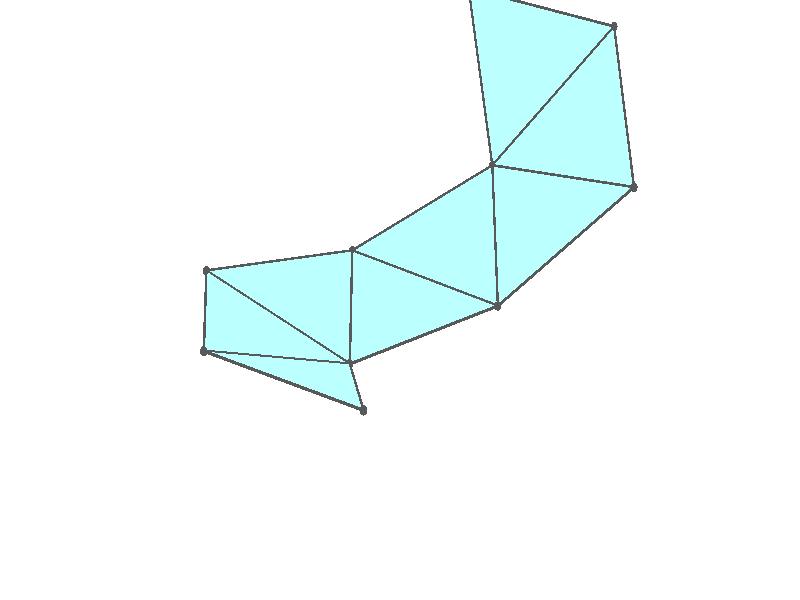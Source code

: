 #version 3.7;
global_settings{assumed_gamma 1.0}
camera{perspective location <18.750000000000000000000000, 10.825317547305481014063844, 12.499999999999996447286321> right <0.133333333333333331482962, -0.230940107675850353485814, -0.000000000000000000000000> up <-0.064951905283832905846353, -0.037499999999999998612221, 0.129903810567665811692706> direction <0.750000000000000111022302, 0.433012701892219298294151, 0.499999999999999944488849> sky <-0.433012701892219298294151, -0.249999999999999944488849, 0.866025403784438707610605> look_at <18.000000000000000000000000, 10.392304845413262270881205, 11.999999999999996447286321>}
light_source{<18.750000000000000000000000, 10.825317547305481014063844, 12.499999999999996447286321> rgb<1.0,1.0,1.0>}
background{rgb<1,1,1>}
union{union{object{union{sphere{<-0.408248290463862795185435, 0.707106781186547461715008, -0.042880626913683439482838>,0.029999999999999998889777}sphere{<-0.408248290463863350296947, -0.707106781186547350692706, -0.042880626913683439482838>,0.029999999999999998889777}sphere{<0.816496580927725923437777, -0.000000000000000199983985, -0.042880626913683439482838>,0.029999999999999998889777}} pigment{rgb<0.1,0.1,0.1>}}object{union{cylinder{<-0.408248290463862795185435, 0.707106781186547461715008, -0.042880626913683439482838>,<-0.408248290463863350296947, -0.707106781186547350692706, -0.042880626913683439482838>,0.010000000000000000208167}cylinder{<-0.408248290463863350296947, -0.707106781186547350692706, -0.042880626913683439482838>,<0.816496580927725923437777, -0.000000000000000199983985, -0.042880626913683439482838>,0.010000000000000000208167}cylinder{<0.816496580927725923437777, -0.000000000000000199983985, -0.042880626913683439482838>,<-0.408248290463862795185435, 0.707106781186547461715008, -0.042880626913683439482838>,0.010000000000000000208167}} pigment{rgb<0.1,0.1,0.1>}}object{polygon{3.000000000000000000000000,<-0.408248290463862795185435, 0.707106781186547461715008, -0.042880626913683439482838>,<-0.408248290463863350296947, -0.707106781186547350692706, -0.042880626913683439482838>,<0.816496580927725923437777, -0.000000000000000199983985, -0.042880626913683439482838>} pigment{rgbft<0.5,1.0,1.0,0.1,0.1>}}}union{object{union{sphere{<-0.408248290463862739674283, 0.707106781186547461715008, -0.042880626913683606016292>,0.029999999999999998889777}sphere{<-0.408248290463863294785796, -0.707106781186547350692706, -0.042880626913683606016292>,0.029999999999999998889777}sphere{<-1.606553390746005227640580, 0.000000000000000773459816, 0.210229796889456477249070>,0.029999999999999998889777}} pigment{rgb<0.1,0.1,0.1>}}object{union{cylinder{<-0.408248290463862739674283, 0.707106781186547461715008, -0.042880626913683606016292>,<-0.408248290463863294785796, -0.707106781186547350692706, -0.042880626913683606016292>,0.010000000000000000208167}cylinder{<-0.408248290463863294785796, -0.707106781186547350692706, -0.042880626913683606016292>,<-1.606553390746005227640580, 0.000000000000000773459816, 0.210229796889456477249070>,0.010000000000000000208167}cylinder{<-1.606553390746005227640580, 0.000000000000000773459816, 0.210229796889456477249070>,<-0.408248290463862739674283, 0.707106781186547461715008, -0.042880626913683606016292>,0.010000000000000000208167}} pigment{rgb<0.1,0.1,0.1>}}object{polygon{3.000000000000000000000000,<-0.408248290463862739674283, 0.707106781186547461715008, -0.042880626913683606016292>,<-0.408248290463863294785796, -0.707106781186547350692706, -0.042880626913683606016292>,<-1.606553390746005227640580, 0.000000000000000773459816, 0.210229796889456477249070>} pigment{rgbft<0.5,1.0,1.0,0.1,0.1>}}}union{object{union{sphere{<-0.408248290463862628651981, 0.707106781186547572737311, -0.042880626913683994594351>,0.029999999999999998889777}sphere{<-1.541310134954792854244943, 1.391316048922068837612187, 0.455144005512899574306118>,0.029999999999999998889777}sphere{<-1.606553390746005671729790, 0.000000000000000222044605, 0.210229796889456088671011>,0.029999999999999998889777}} pigment{rgb<0.1,0.1,0.1>}}object{union{cylinder{<-0.408248290463862628651981, 0.707106781186547572737311, -0.042880626913683994594351>,<-1.541310134954792854244943, 1.391316048922068837612187, 0.455144005512899574306118>,0.010000000000000000208167}cylinder{<-1.541310134954792854244943, 1.391316048922068837612187, 0.455144005512899574306118>,<-1.606553390746005671729790, 0.000000000000000222044605, 0.210229796889456088671011>,0.010000000000000000208167}cylinder{<-1.606553390746005671729790, 0.000000000000000222044605, 0.210229796889456088671011>,<-0.408248290463862628651981, 0.707106781186547572737311, -0.042880626913683994594351>,0.010000000000000000208167}} pigment{rgb<0.1,0.1,0.1>}}object{polygon{3.000000000000000000000000,<-0.408248290463862628651981, 0.707106781186547572737311, -0.042880626913683994594351>,<-1.541310134954792854244943, 1.391316048922068837612187, 0.455144005512899574306118>,<-1.606553390746005671729790, 0.000000000000000222044605, 0.210229796889456088671011>} pigment{rgbft<0.5,1.0,1.0,0.1,0.1>}}}union{object{union{sphere{<-2.637681200181040352958917, 0.639155707520239646513005, 0.937041617207487353979900>,0.029999999999999998889777}sphere{<-1.541310134954792854244943, 1.391316048922068837612187, 0.455144005512899241239211>,0.029999999999999998889777}sphere{<-1.606553390746005671729790, 0.000000000000000180411242, 0.210229796889455755604104>,0.029999999999999998889777}} pigment{rgb<0.1,0.1,0.1>}}object{union{cylinder{<-2.637681200181040352958917, 0.639155707520239646513005, 0.937041617207487353979900>,<-1.541310134954792854244943, 1.391316048922068837612187, 0.455144005512899241239211>,0.010000000000000000208167}cylinder{<-1.541310134954792854244943, 1.391316048922068837612187, 0.455144005512899241239211>,<-1.606553390746005671729790, 0.000000000000000180411242, 0.210229796889455755604104>,0.010000000000000000208167}cylinder{<-1.606553390746005671729790, 0.000000000000000180411242, 0.210229796889455755604104>,<-2.637681200181040352958917, 0.639155707520239646513005, 0.937041617207487353979900>,0.010000000000000000208167}} pigment{rgb<0.1,0.1,0.1>}}object{polygon{3.000000000000000000000000,<-2.637681200181040352958917, 0.639155707520239646513005, 0.937041617207487353979900>,<-1.541310134954792854244943, 1.391316048922068837612187, 0.455144005512899241239211>,<-1.606553390746005671729790, 0.000000000000000180411242, 0.210229796889455755604104>} pigment{rgbft<0.5,1.0,1.0,0.1,0.1>}}}union{object{union{sphere{<-2.637681200181039908869707, 0.639155707520239646513005, 0.937041617207487353979900>,0.029999999999999998889777}sphere{<-2.565487761514323672429327, -0.772857464947563910229178, 0.905309800510617823654513>,0.029999999999999998889777}sphere{<-1.606553390746005671729790, 0.000000000000000222044605, 0.210229796889455616826226>,0.029999999999999998889777}} pigment{rgb<0.1,0.1,0.1>}}object{union{cylinder{<-2.637681200181039908869707, 0.639155707520239646513005, 0.937041617207487353979900>,<-2.565487761514323672429327, -0.772857464947563910229178, 0.905309800510617823654513>,0.010000000000000000208167}cylinder{<-2.565487761514323672429327, -0.772857464947563910229178, 0.905309800510617823654513>,<-1.606553390746005671729790, 0.000000000000000222044605, 0.210229796889455616826226>,0.010000000000000000208167}cylinder{<-1.606553390746005671729790, 0.000000000000000222044605, 0.210229796889455616826226>,<-2.637681200181039908869707, 0.639155707520239646513005, 0.937041617207487353979900>,0.010000000000000000208167}} pigment{rgb<0.1,0.1,0.1>}}object{polygon{3.000000000000000000000000,<-2.637681200181039908869707, 0.639155707520239646513005, 0.937041617207487353979900>,<-2.565487761514323672429327, -0.772857464947563910229178, 0.905309800510617823654513>,<-1.606553390746005671729790, 0.000000000000000222044605, 0.210229796889455616826226>} pigment{rgbft<0.5,1.0,1.0,0.1,0.1>}}}union{object{union{sphere{<0.803276695373002169731080, -1.391316048922068171478372, 0.210229796889456865827128>,0.029999999999999998889777}sphere{<-0.408248290463863350296947, -0.707106781186547461715008, -0.042880626913683134171507>,0.029999999999999998889777}sphere{<0.816496580927726034460079, -0.000000000000000111022302, -0.042880626913683134171507>,0.029999999999999998889777}} pigment{rgb<0.1,0.1,0.1>}}object{union{cylinder{<0.803276695373002169731080, -1.391316048922068171478372, 0.210229796889456865827128>,<-0.408248290463863350296947, -0.707106781186547461715008, -0.042880626913683134171507>,0.010000000000000000208167}cylinder{<-0.408248290463863350296947, -0.707106781186547461715008, -0.042880626913683134171507>,<0.816496580927726034460079, -0.000000000000000111022302, -0.042880626913683134171507>,0.010000000000000000208167}cylinder{<0.816496580927726034460079, -0.000000000000000111022302, -0.042880626913683134171507>,<0.803276695373002169731080, -1.391316048922068171478372, 0.210229796889456865827128>,0.010000000000000000208167}} pigment{rgb<0.1,0.1,0.1>}}object{polygon{3.000000000000000000000000,<0.803276695373002169731080, -1.391316048922068171478372, 0.210229796889456865827128>,<-0.408248290463863350296947, -0.707106781186547461715008, -0.042880626913683134171507>,<0.816496580927726034460079, -0.000000000000000111022302, -0.042880626913683134171507>} pigment{rgbft<0.5,1.0,1.0,0.1,0.1>}}}union{object{union{sphere{<0.803276695373002391775685, -1.391316048922068171478372, 0.210229796889456560515796>,0.029999999999999998889777}sphere{<1.975570110536900791942116, -0.639155707520238980379190, 0.455144005512900295951084>,0.029999999999999998889777}sphere{<0.816496580927726256504684, 0.000000000000000013877788, -0.042880626913683550505141>,0.029999999999999998889777}} pigment{rgb<0.1,0.1,0.1>}}object{union{cylinder{<0.803276695373002391775685, -1.391316048922068171478372, 0.210229796889456560515796>,<1.975570110536900791942116, -0.639155707520238980379190, 0.455144005512900295951084>,0.010000000000000000208167}cylinder{<1.975570110536900791942116, -0.639155707520238980379190, 0.455144005512900295951084>,<0.816496580927726256504684, 0.000000000000000013877788, -0.042880626913683550505141>,0.010000000000000000208167}cylinder{<0.816496580927726256504684, 0.000000000000000013877788, -0.042880626913683550505141>,<0.803276695373002391775685, -1.391316048922068171478372, 0.210229796889456560515796>,0.010000000000000000208167}} pigment{rgb<0.1,0.1,0.1>}}object{polygon{3.000000000000000000000000,<0.803276695373002391775685, -1.391316048922068171478372, 0.210229796889456560515796>,<1.975570110536900791942116, -0.639155707520238980379190, 0.455144005512900295951084>,<0.816496580927726256504684, 0.000000000000000013877788, -0.042880626913683550505141>} pigment{rgbft<0.5,1.0,1.0,0.1,0.1>}}}union{object{union{sphere{<1.898377364895107888287384, 0.772857464947564909429900, 0.439016984780904284679792>,0.029999999999999998889777}sphere{<1.975570110536901236031326, -0.639155707520238758334585, 0.455144005512900295951084>,0.029999999999999998889777}sphere{<0.816496580927726145482382, 0.000000000000000000000000, -0.042880626913683606016292>,0.029999999999999998889777}} pigment{rgb<0.1,0.1,0.1>}}object{union{cylinder{<1.898377364895107888287384, 0.772857464947564909429900, 0.439016984780904284679792>,<1.975570110536901236031326, -0.639155707520238758334585, 0.455144005512900295951084>,0.010000000000000000208167}cylinder{<1.975570110536901236031326, -0.639155707520238758334585, 0.455144005512900295951084>,<0.816496580927726145482382, 0.000000000000000000000000, -0.042880626913683606016292>,0.010000000000000000208167}cylinder{<0.816496580927726145482382, 0.000000000000000000000000, -0.042880626913683606016292>,<1.898377364895107888287384, 0.772857464947564909429900, 0.439016984780904284679792>,0.010000000000000000208167}} pigment{rgb<0.1,0.1,0.1>}}object{polygon{3.000000000000000000000000,<1.898377364895107888287384, 0.772857464947564909429900, 0.439016984780904284679792>,<1.975570110536901236031326, -0.639155707520238758334585, 0.455144005512900295951084>,<0.816496580927726145482382, 0.000000000000000000000000, -0.042880626913683606016292>} pigment{rgbft<0.5,1.0,1.0,0.1,0.1>}}}}
